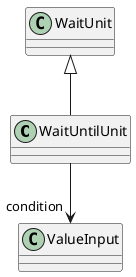@startuml
class WaitUntilUnit {
}
WaitUnit <|-- WaitUntilUnit
WaitUntilUnit --> "condition" ValueInput
@enduml
